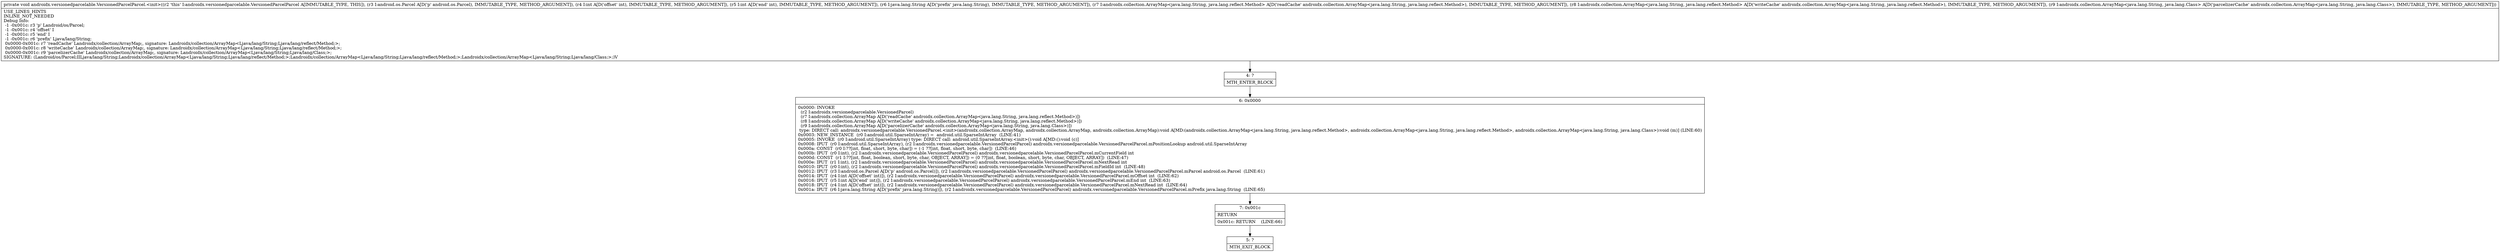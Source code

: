 digraph "CFG forandroidx.versionedparcelable.VersionedParcelParcel.\<init\>(Landroid\/os\/Parcel;IILjava\/lang\/String;Landroidx\/collection\/ArrayMap;Landroidx\/collection\/ArrayMap;Landroidx\/collection\/ArrayMap;)V" {
Node_4 [shape=record,label="{4\:\ ?|MTH_ENTER_BLOCK\l}"];
Node_6 [shape=record,label="{6\:\ 0x0000|0x0000: INVOKE  \l  (r2 I:androidx.versionedparcelable.VersionedParcel)\l  (r7 I:androidx.collection.ArrayMap A[D('readCache' androidx.collection.ArrayMap\<java.lang.String, java.lang.reflect.Method\>)])\l  (r8 I:androidx.collection.ArrayMap A[D('writeCache' androidx.collection.ArrayMap\<java.lang.String, java.lang.reflect.Method\>)])\l  (r9 I:androidx.collection.ArrayMap A[D('parcelizerCache' androidx.collection.ArrayMap\<java.lang.String, java.lang.Class\>)])\l type: DIRECT call: androidx.versionedparcelable.VersionedParcel.\<init\>(androidx.collection.ArrayMap, androidx.collection.ArrayMap, androidx.collection.ArrayMap):void A[MD:(androidx.collection.ArrayMap\<java.lang.String, java.lang.reflect.Method\>, androidx.collection.ArrayMap\<java.lang.String, java.lang.reflect.Method\>, androidx.collection.ArrayMap\<java.lang.String, java.lang.Class\>):void (m)] (LINE:60)\l0x0003: NEW_INSTANCE  (r0 I:android.util.SparseIntArray) =  android.util.SparseIntArray  (LINE:41)\l0x0005: INVOKE  (r0 I:android.util.SparseIntArray) type: DIRECT call: android.util.SparseIntArray.\<init\>():void A[MD:():void (c)]\l0x0008: IPUT  (r0 I:android.util.SparseIntArray), (r2 I:androidx.versionedparcelable.VersionedParcelParcel) androidx.versionedparcelable.VersionedParcelParcel.mPositionLookup android.util.SparseIntArray \l0x000a: CONST  (r0 I:??[int, float, short, byte, char]) = (\-1 ??[int, float, short, byte, char])  (LINE:46)\l0x000b: IPUT  (r0 I:int), (r2 I:androidx.versionedparcelable.VersionedParcelParcel) androidx.versionedparcelable.VersionedParcelParcel.mCurrentField int \l0x000d: CONST  (r1 I:??[int, float, boolean, short, byte, char, OBJECT, ARRAY]) = (0 ??[int, float, boolean, short, byte, char, OBJECT, ARRAY])  (LINE:47)\l0x000e: IPUT  (r1 I:int), (r2 I:androidx.versionedparcelable.VersionedParcelParcel) androidx.versionedparcelable.VersionedParcelParcel.mNextRead int \l0x0010: IPUT  (r0 I:int), (r2 I:androidx.versionedparcelable.VersionedParcelParcel) androidx.versionedparcelable.VersionedParcelParcel.mFieldId int  (LINE:48)\l0x0012: IPUT  (r3 I:android.os.Parcel A[D('p' android.os.Parcel)]), (r2 I:androidx.versionedparcelable.VersionedParcelParcel) androidx.versionedparcelable.VersionedParcelParcel.mParcel android.os.Parcel  (LINE:61)\l0x0014: IPUT  (r4 I:int A[D('offset' int)]), (r2 I:androidx.versionedparcelable.VersionedParcelParcel) androidx.versionedparcelable.VersionedParcelParcel.mOffset int  (LINE:62)\l0x0016: IPUT  (r5 I:int A[D('end' int)]), (r2 I:androidx.versionedparcelable.VersionedParcelParcel) androidx.versionedparcelable.VersionedParcelParcel.mEnd int  (LINE:63)\l0x0018: IPUT  (r4 I:int A[D('offset' int)]), (r2 I:androidx.versionedparcelable.VersionedParcelParcel) androidx.versionedparcelable.VersionedParcelParcel.mNextRead int  (LINE:64)\l0x001a: IPUT  (r6 I:java.lang.String A[D('prefix' java.lang.String)]), (r2 I:androidx.versionedparcelable.VersionedParcelParcel) androidx.versionedparcelable.VersionedParcelParcel.mPrefix java.lang.String  (LINE:65)\l}"];
Node_7 [shape=record,label="{7\:\ 0x001c|RETURN\l|0x001c: RETURN    (LINE:66)\l}"];
Node_5 [shape=record,label="{5\:\ ?|MTH_EXIT_BLOCK\l}"];
MethodNode[shape=record,label="{private void androidx.versionedparcelable.VersionedParcelParcel.\<init\>((r2 'this' I:androidx.versionedparcelable.VersionedParcelParcel A[IMMUTABLE_TYPE, THIS]), (r3 I:android.os.Parcel A[D('p' android.os.Parcel), IMMUTABLE_TYPE, METHOD_ARGUMENT]), (r4 I:int A[D('offset' int), IMMUTABLE_TYPE, METHOD_ARGUMENT]), (r5 I:int A[D('end' int), IMMUTABLE_TYPE, METHOD_ARGUMENT]), (r6 I:java.lang.String A[D('prefix' java.lang.String), IMMUTABLE_TYPE, METHOD_ARGUMENT]), (r7 I:androidx.collection.ArrayMap\<java.lang.String, java.lang.reflect.Method\> A[D('readCache' androidx.collection.ArrayMap\<java.lang.String, java.lang.reflect.Method\>), IMMUTABLE_TYPE, METHOD_ARGUMENT]), (r8 I:androidx.collection.ArrayMap\<java.lang.String, java.lang.reflect.Method\> A[D('writeCache' androidx.collection.ArrayMap\<java.lang.String, java.lang.reflect.Method\>), IMMUTABLE_TYPE, METHOD_ARGUMENT]), (r9 I:androidx.collection.ArrayMap\<java.lang.String, java.lang.Class\> A[D('parcelizerCache' androidx.collection.ArrayMap\<java.lang.String, java.lang.Class\>), IMMUTABLE_TYPE, METHOD_ARGUMENT]))  | USE_LINES_HINTS\lINLINE_NOT_NEEDED\lDebug Info:\l  \-1 \-0x001c: r3 'p' Landroid\/os\/Parcel;\l  \-1 \-0x001c: r4 'offset' I\l  \-1 \-0x001c: r5 'end' I\l  \-1 \-0x001c: r6 'prefix' Ljava\/lang\/String;\l  0x0000\-0x001c: r7 'readCache' Landroidx\/collection\/ArrayMap;, signature: Landroidx\/collection\/ArrayMap\<Ljava\/lang\/String;Ljava\/lang\/reflect\/Method;\>;\l  0x0000\-0x001c: r8 'writeCache' Landroidx\/collection\/ArrayMap;, signature: Landroidx\/collection\/ArrayMap\<Ljava\/lang\/String;Ljava\/lang\/reflect\/Method;\>;\l  0x0000\-0x001c: r9 'parcelizerCache' Landroidx\/collection\/ArrayMap;, signature: Landroidx\/collection\/ArrayMap\<Ljava\/lang\/String;Ljava\/lang\/Class;\>;\lSIGNATURE: (Landroid\/os\/Parcel;IILjava\/lang\/String;Landroidx\/collection\/ArrayMap\<Ljava\/lang\/String;Ljava\/lang\/reflect\/Method;\>;Landroidx\/collection\/ArrayMap\<Ljava\/lang\/String;Ljava\/lang\/reflect\/Method;\>;Landroidx\/collection\/ArrayMap\<Ljava\/lang\/String;Ljava\/lang\/Class;\>;)V\l}"];
MethodNode -> Node_4;Node_4 -> Node_6;
Node_6 -> Node_7;
Node_7 -> Node_5;
}

